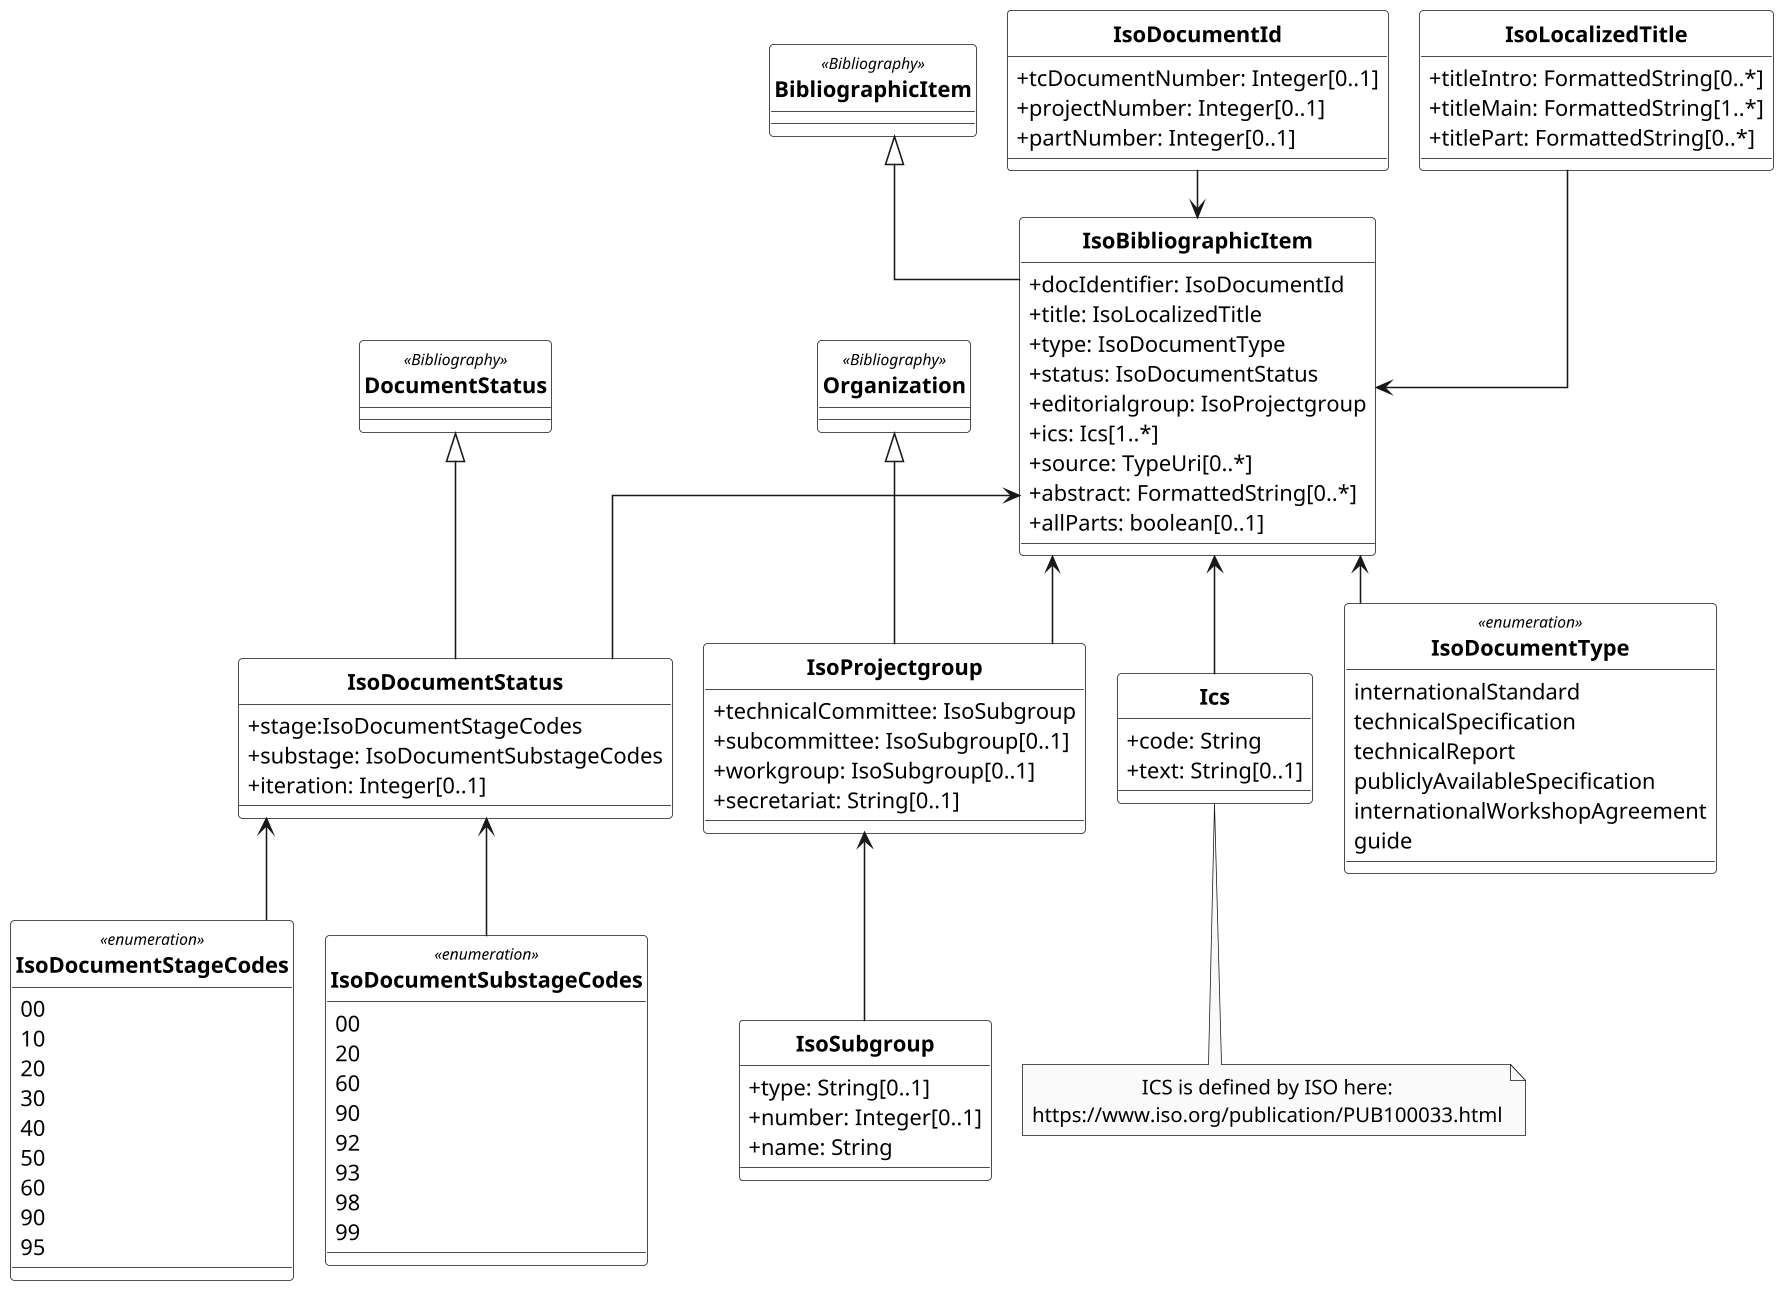@startuml IsoDoc_IsoBibliographicItem
/'
Diagram:        IsoDoc_IsoBibliographicItem
DateCreate:     22/08/2018
Description:    Metanorma IsoDoc is a family of document models intended to represent ISO Standards and similarly structured standards, 
                based on the Metanorma StandardDocument ("StanDoc") and BasicDocument ("BasicDoc") models.
                It is used to abstract the automated generation of standard documents in various formats from well-defined authoring tools; 
                and to validate the structural conformance of authored standards to specifications.
                The standards currently modelled via Metanorma IsoDoc are:
                
                - ISO Standards
                - CSD Standards
                - Chinese Standards (GB and family)
                
                The base Metanorma StandardDocument model includes information common to all standards in scope of IsoDoc. 
                Models for individual standards are derived from the base model as subclasses, permitting changes in cardinality of attributes, 
                and changes in their type.
                
                Models it depends on include:
                
                - Relaton Bibliography models: BibModels
                - BasicDoc models: BasicDoc
                - Metanorma StandDoc models: StanDoc
                
                Below, we show the UML diagrams for the base model and for ISO. The CSD, GB diagrams are shown on their own respective pages.
                The document models are expressed as UML and as RelaxNG Compact (RNC) grammars; see discussion under Grammars. 
                This repository contains the RNC grammars for the base Standard Document model, ISO Standards, CSD and China Standards.
                
                The document models are currently used by Asciidoctor-based authoring tools for standards, 
                which convert Asciidoctor source to XML representations of the document models, and validate the XML generated against the RNC schemas:
                
                - https://github.com/riboseinc/asciidoctor-iso
                - https://github.com/riboseinc/asciidoctor-csd
                - https://github.com/riboseinc/asciidoctor-gb
                
                They are also used by tools that render those XML representations of the document models, into HTML and Microsoft Word:
                
                - https://github.com/riboseinc/isodoc
                - https://github.com/riboseinc/asciidoctor-csd (inheriting from isodoc)
                - https://github.com/riboseinc/asciidoctor-gb (inheriting from isodoc)

Hystory of changes:
> DD/MM/YYYY
    - 
    - 
'/

'******* CONFIGURATION ************************************************
skinparam classAttributeIconSize 0
skinparam Dpi 150
skinparam Monochrome true
skinparam LineType ortho
skinparam nodesep 20
skinparam ranksep 30
hide circle
/' skinparam CircledCharacterRadius 0 '/
/' skinparam CircledCharacterFontSize 0 '/
skinparam Default {
TextAlignment center
FontName Helvetica
}
skinparam Class {
AttributeIconSize 0
BackgroundColor White
FontStyle bold
StereotypeFontSize 10
}
skinparam Rectangle {
BackgroundColor White
FontStyle bold
FontSize 11
StereotypeFontSize 10
}
skinparam Object {
BackgroundColor White
FontStyle bold
FontSize 11
StereotypeFontSize 10
}

skinparam Entity {
StereotypeFontSize 10
}

'******* CLASS DEFINITION *********************************************
class BibliographicItem <<Bibliography>> {

}

class IsoBibliographicItem{
    +docIdentifier: IsoDocumentId
    +title: IsoLocalizedTitle
    +type: IsoDocumentType
    +status: IsoDocumentStatus
    +editorialgroup: IsoProjectgroup
    +ics: Ics[1..*]
    +source: TypeUri[0..*]
    +abstract: FormattedString[0..*]
    +allParts: boolean[0..1]
}

class IsoDocumentId{
    +tcDocumentNumber: Integer[0..1]
    +projectNumber: Integer[0..1]
    +partNumber: Integer[0..1]
}

class IsoLocalizedTitle{
    +titleIntro: FormattedString[0..*]
    +titleMain: FormattedString[1..*]
    +titlePart: FormattedString[0..*]
}

class IsoDocumentStatus{
    +stage:IsoDocumentStageCodes
    +substage: IsoDocumentSubstageCodes
    +iteration: Integer[0..1]
}

class DocumentStatus <<Bibliography>>{

}

class IsoProjectgroup{
    +technicalCommittee: IsoSubgroup
    +subcommittee: IsoSubgroup[0..1]
    +workgroup: IsoSubgroup[0..1]
    +secretariat: String[0..1]    
}

class Organization <<Bibliography>>{

}

class IsoSubgroup{
    +type: String[0..1]
    +number: Integer[0..1]
    +name: String
}

class Ics{
    +code: String
    +text: String[0..1]
}

enum IsoDocumentType <<enumeration>>{
    internationalStandard
    technicalSpecification
    technicalReport
    publiclyAvailableSpecification
    internationalWorkshopAgreement
    guide
}

enum IsoDocumentStageCodes <<enumeration>>{
    00
    10
    20
    30
    40
    50
    60
    90
    95
}

enum IsoDocumentSubstageCodes <<enumeration>>{
    00
    20
    60
    90
    92
    93
    98
    99
}

'******* NOTES ********************************************************
note bottom of Ics: ICS is defined by ISO here:\nhttps://www.iso.org/publication/PUB100033.html

'******* CLASS RELATIONS **********************************************
BibliographicItem <|-- IsoBibliographicItem

IsoDocumentId --> IsoBibliographicItem
IsoLocalizedTitle --> IsoBibliographicItem
IsoBibliographicItem <-- IsoDocumentType
IsoBibliographicItem <-- IsoDocumentStatus
IsoBibliographicItem <-- IsoProjectgroup
IsoBibliographicItem <-- Ics

DocumentStatus <|-- IsoDocumentStatus

IsoDocumentStatus <-- IsoDocumentStageCodes
IsoDocumentStatus <-- IsoDocumentSubstageCodes

Organization <|-- IsoProjectgroup

IsoProjectgroup <-- IsoSubgroup

@enduml

